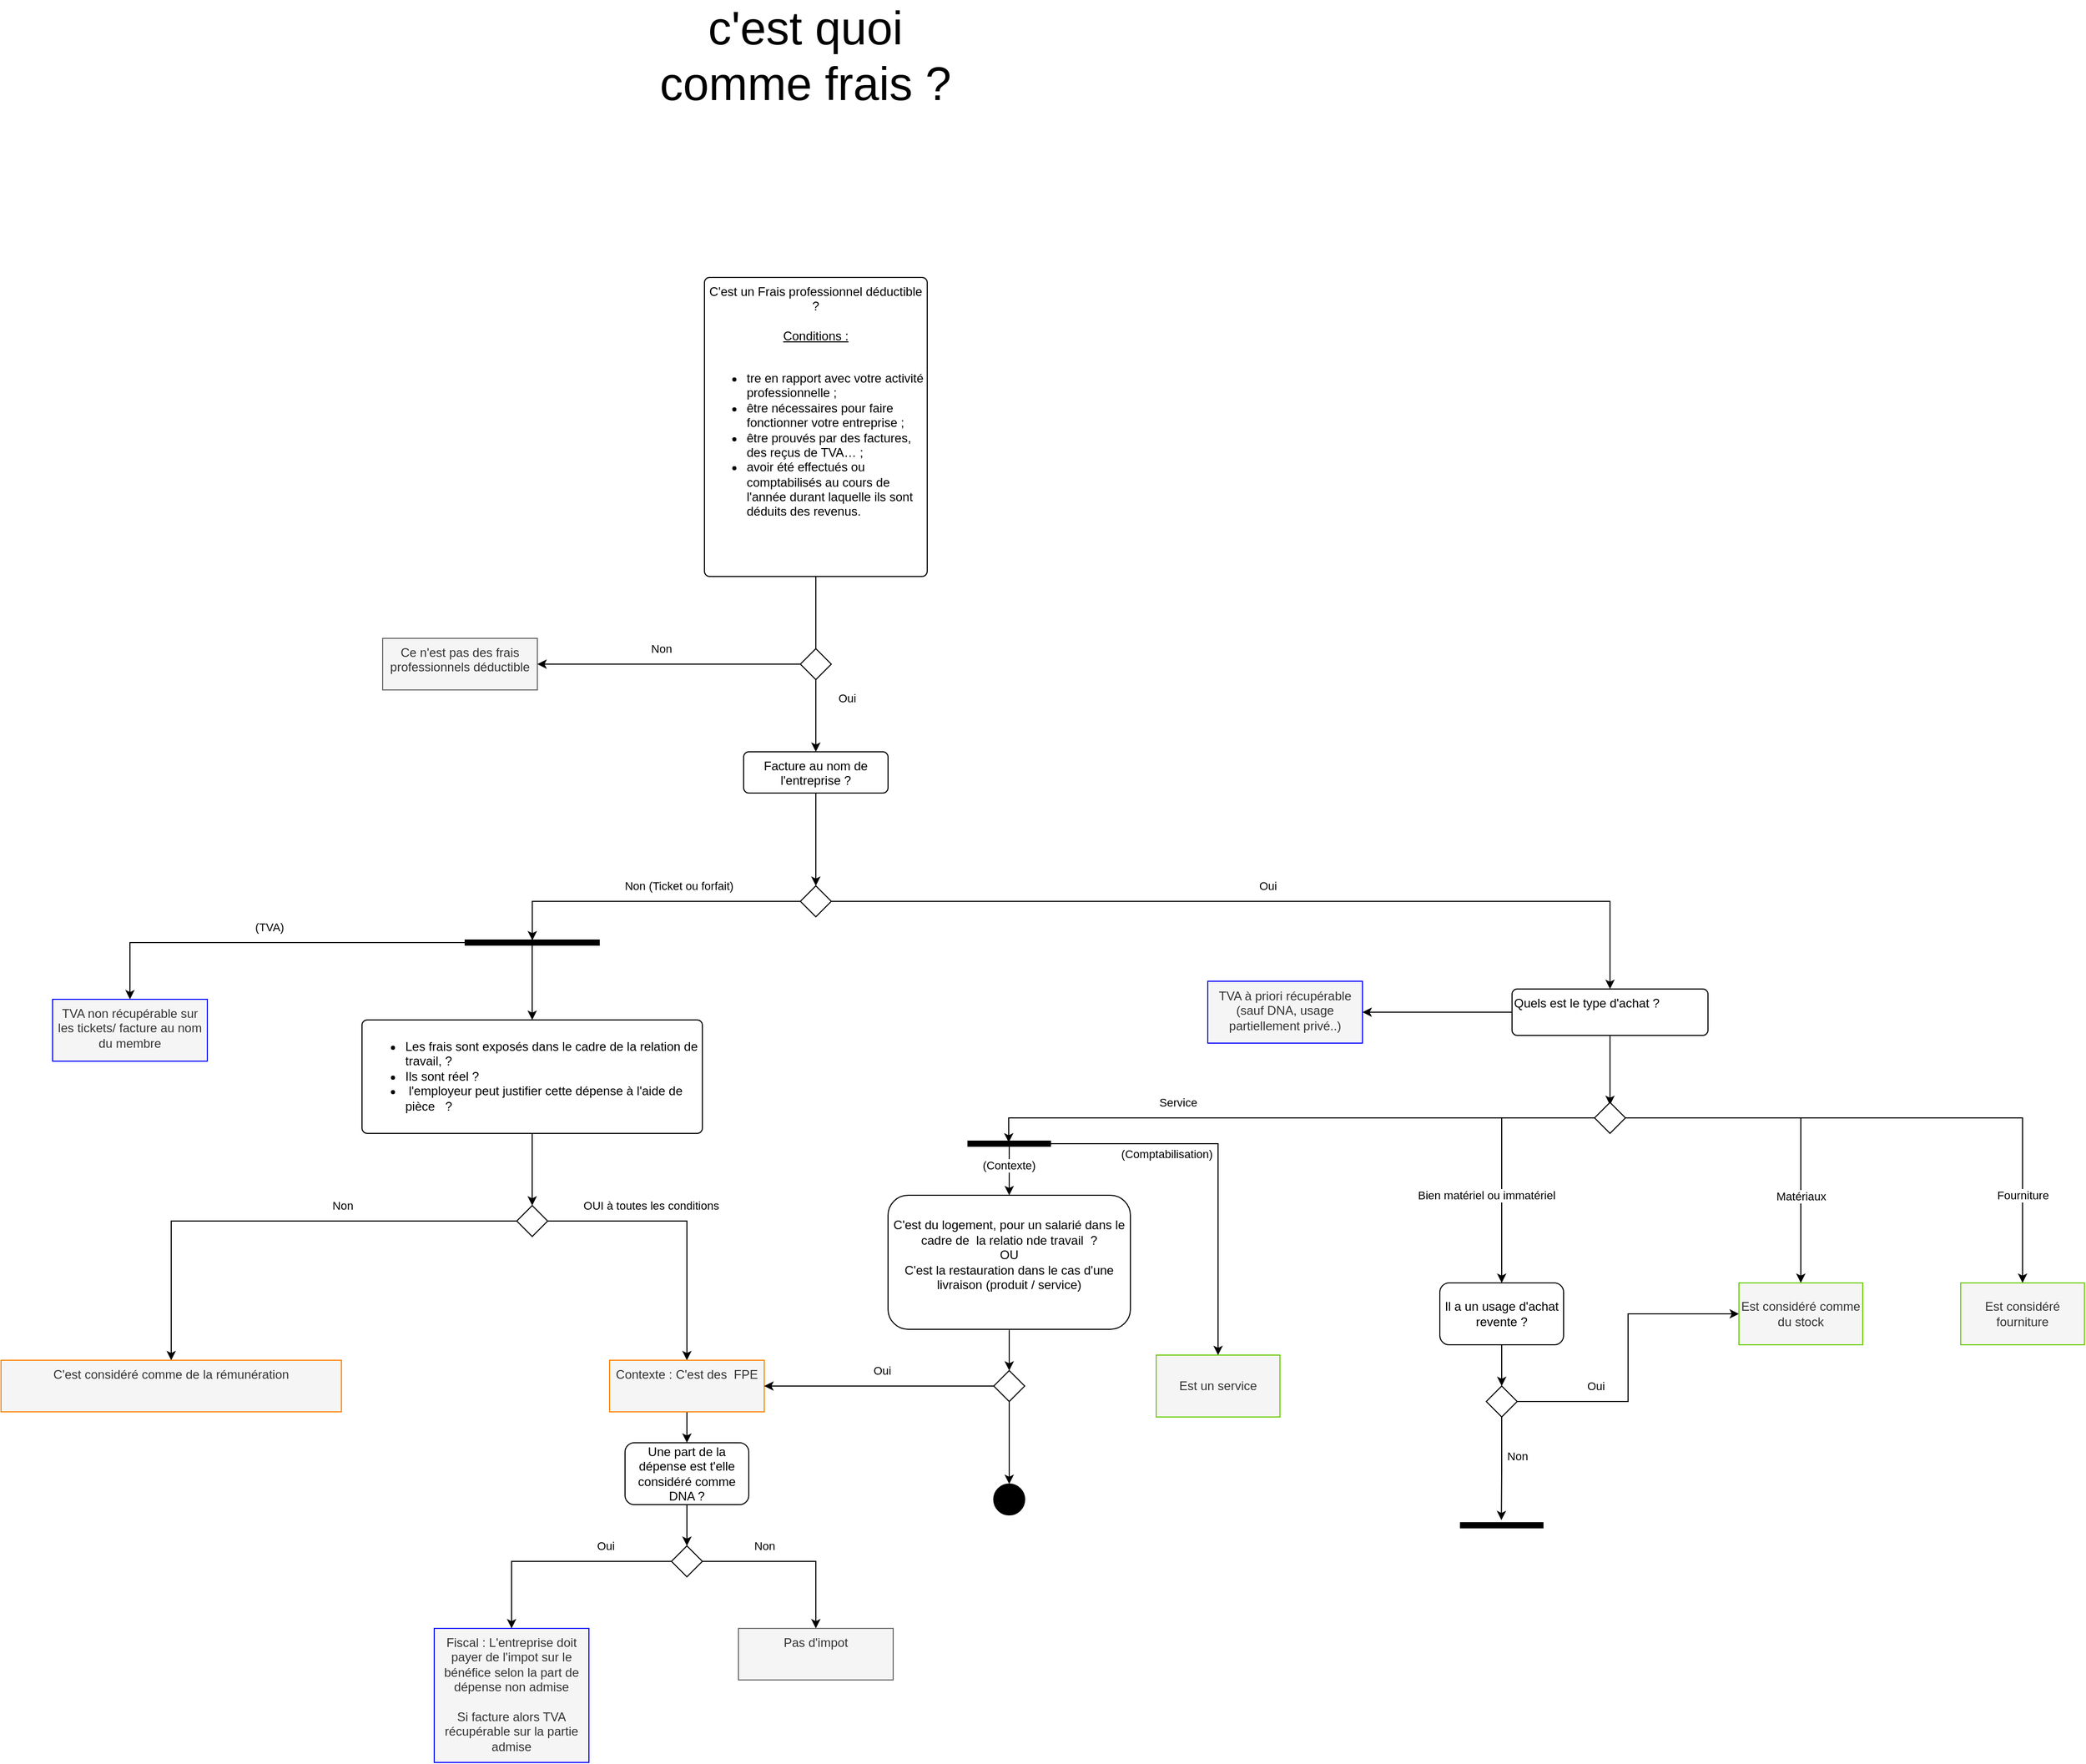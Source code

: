 <mxfile version="21.0.10" type="github">
  <diagram name="Page-1" id="Cz1DcCV8kcju5Lz9-Ll6">
    <mxGraphModel dx="1888" dy="1713" grid="1" gridSize="10" guides="1" tooltips="1" connect="1" arrows="1" fold="1" page="1" pageScale="1" pageWidth="827" pageHeight="1169" math="0" shadow="0">
      <root>
        <mxCell id="0" />
        <mxCell id="1" parent="0" />
        <mxCell id="Hf8lr7uTCe2eLLUQD9QN-1" value="&lt;font style=&quot;font-size: 45px;&quot;&gt;c&#39;est quoi comme frais ? &lt;/font&gt;" style="text;html=1;strokeColor=none;fillColor=none;align=center;verticalAlign=middle;whiteSpace=wrap;rounded=0;" vertex="1" parent="1">
          <mxGeometry x="250" y="-200" width="300" height="30" as="geometry" />
        </mxCell>
        <mxCell id="Hf8lr7uTCe2eLLUQD9QN-7" style="edgeStyle=orthogonalEdgeStyle;rounded=0;orthogonalLoop=1;jettySize=auto;html=1;entryX=0.5;entryY=0;entryDx=0;entryDy=0;" edge="1" parent="1" source="Hf8lr7uTCe2eLLUQD9QN-86" target="Hf8lr7uTCe2eLLUQD9QN-6">
          <mxGeometry relative="1" as="geometry" />
        </mxCell>
        <mxCell id="Hf8lr7uTCe2eLLUQD9QN-42" style="edgeStyle=orthogonalEdgeStyle;rounded=0;orthogonalLoop=1;jettySize=auto;html=1;exitX=1;exitY=0.5;exitDx=0;exitDy=0;" edge="1" parent="1" source="Hf8lr7uTCe2eLLUQD9QN-3" target="Hf8lr7uTCe2eLLUQD9QN-41">
          <mxGeometry relative="1" as="geometry" />
        </mxCell>
        <mxCell id="Hf8lr7uTCe2eLLUQD9QN-43" value="Oui" style="edgeLabel;html=1;align=center;verticalAlign=middle;resizable=0;points=[];" vertex="1" connectable="0" parent="Hf8lr7uTCe2eLLUQD9QN-42">
          <mxGeometry x="0.007" y="3" relative="1" as="geometry">
            <mxPoint y="-12" as="offset" />
          </mxGeometry>
        </mxCell>
        <mxCell id="Hf8lr7uTCe2eLLUQD9QN-3" value="" style="rhombus;" vertex="1" parent="1">
          <mxGeometry x="395" y="620" width="30" height="30" as="geometry" />
        </mxCell>
        <mxCell id="Hf8lr7uTCe2eLLUQD9QN-22" value="" style="edgeStyle=orthogonalEdgeStyle;rounded=0;orthogonalLoop=1;jettySize=auto;html=1;" edge="1" parent="1" source="Hf8lr7uTCe2eLLUQD9QN-4" target="Hf8lr7uTCe2eLLUQD9QN-3">
          <mxGeometry relative="1" as="geometry" />
        </mxCell>
        <mxCell id="Hf8lr7uTCe2eLLUQD9QN-4" value="Facture au nom de l&#39;entreprise ?" style="html=1;align=center;verticalAlign=top;rounded=1;absoluteArcSize=1;arcSize=10;dashed=0;whiteSpace=wrap;" vertex="1" parent="1">
          <mxGeometry x="340" y="490" width="140" height="40" as="geometry" />
        </mxCell>
        <mxCell id="Hf8lr7uTCe2eLLUQD9QN-11" value="" style="edgeStyle=orthogonalEdgeStyle;rounded=0;orthogonalLoop=1;jettySize=auto;html=1;" edge="1" parent="1" source="Hf8lr7uTCe2eLLUQD9QN-6" target="Hf8lr7uTCe2eLLUQD9QN-10">
          <mxGeometry relative="1" as="geometry" />
        </mxCell>
        <mxCell id="Hf8lr7uTCe2eLLUQD9QN-6" value="&lt;div align=&quot;left&quot;&gt;&lt;ul&gt;&lt;li&gt;Les frais sont exposés dans le cadre de la relation de travail, ?&lt;br&gt;&lt;/li&gt;&lt;li&gt;Ils sont réel ?&lt;br&gt;&lt;/li&gt;&lt;li&gt;&amp;nbsp;l&#39;employeur peut justifier cette dépense à l&#39;aide de pièce &amp;nbsp; ? &lt;/li&gt;&lt;/ul&gt;&lt;/div&gt;" style="html=1;align=left;verticalAlign=top;rounded=1;absoluteArcSize=1;arcSize=10;dashed=0;whiteSpace=wrap;" vertex="1" parent="1">
          <mxGeometry x="-30" y="750" width="330" height="110" as="geometry" />
        </mxCell>
        <mxCell id="Hf8lr7uTCe2eLLUQD9QN-13" style="edgeStyle=orthogonalEdgeStyle;rounded=0;orthogonalLoop=1;jettySize=auto;html=1;exitX=0;exitY=0.5;exitDx=0;exitDy=0;" edge="1" parent="1" source="Hf8lr7uTCe2eLLUQD9QN-10" target="Hf8lr7uTCe2eLLUQD9QN-12">
          <mxGeometry relative="1" as="geometry" />
        </mxCell>
        <mxCell id="Hf8lr7uTCe2eLLUQD9QN-14" value="Non" style="edgeLabel;html=1;align=center;verticalAlign=middle;resizable=0;points=[];" vertex="1" connectable="0" parent="Hf8lr7uTCe2eLLUQD9QN-13">
          <mxGeometry x="-0.279" relative="1" as="geometry">
            <mxPoint y="-15" as="offset" />
          </mxGeometry>
        </mxCell>
        <mxCell id="Hf8lr7uTCe2eLLUQD9QN-16" style="edgeStyle=orthogonalEdgeStyle;rounded=0;orthogonalLoop=1;jettySize=auto;html=1;exitX=1;exitY=0.5;exitDx=0;exitDy=0;" edge="1" parent="1" source="Hf8lr7uTCe2eLLUQD9QN-10" target="Hf8lr7uTCe2eLLUQD9QN-15">
          <mxGeometry relative="1" as="geometry" />
        </mxCell>
        <mxCell id="Hf8lr7uTCe2eLLUQD9QN-28" value="OUI à toutes les conditions" style="edgeLabel;html=1;align=center;verticalAlign=middle;resizable=0;points=[];" vertex="1" connectable="0" parent="Hf8lr7uTCe2eLLUQD9QN-16">
          <mxGeometry x="-0.358" relative="1" as="geometry">
            <mxPoint x="13" y="-15" as="offset" />
          </mxGeometry>
        </mxCell>
        <mxCell id="Hf8lr7uTCe2eLLUQD9QN-10" value="" style="rhombus;" vertex="1" parent="1">
          <mxGeometry x="120" y="930" width="30" height="30" as="geometry" />
        </mxCell>
        <mxCell id="Hf8lr7uTCe2eLLUQD9QN-12" value="&lt;div align=&quot;center&quot;&gt;C&#39;est considéré comme de la rémunération&lt;/div&gt;" style="html=1;align=center;verticalAlign=top;rounded=0;absoluteArcSize=1;arcSize=10;dashed=0;whiteSpace=wrap;shadow=0;fillColor=#f5f5f5;strokeColor=#FF8000;fontColor=#333333;" vertex="1" parent="1">
          <mxGeometry x="-380" y="1080" width="330" height="50" as="geometry" />
        </mxCell>
        <mxCell id="Hf8lr7uTCe2eLLUQD9QN-33" value="" style="edgeStyle=orthogonalEdgeStyle;rounded=0;orthogonalLoop=1;jettySize=auto;html=1;" edge="1" parent="1" source="Hf8lr7uTCe2eLLUQD9QN-15" target="Hf8lr7uTCe2eLLUQD9QN-32">
          <mxGeometry relative="1" as="geometry" />
        </mxCell>
        <mxCell id="Hf8lr7uTCe2eLLUQD9QN-15" value="&lt;div align=&quot;center&quot;&gt;Contexte : C&#39;est des&amp;nbsp; FPE&lt;br&gt;&lt;/div&gt;" style="html=1;align=center;verticalAlign=top;rounded=0;absoluteArcSize=1;arcSize=10;dashed=0;whiteSpace=wrap;shadow=0;fillColor=#f5f5f5;fontColor=#333333;strokeColor=#FF8000;" vertex="1" parent="1">
          <mxGeometry x="210" y="1080" width="150" height="50" as="geometry" />
        </mxCell>
        <mxCell id="Hf8lr7uTCe2eLLUQD9QN-19" style="edgeStyle=orthogonalEdgeStyle;rounded=0;orthogonalLoop=1;jettySize=auto;html=1;exitX=0.5;exitY=1;exitDx=0;exitDy=0;" edge="1" parent="1" source="Hf8lr7uTCe2eLLUQD9QN-17" target="Hf8lr7uTCe2eLLUQD9QN-4">
          <mxGeometry relative="1" as="geometry" />
        </mxCell>
        <mxCell id="Hf8lr7uTCe2eLLUQD9QN-23" value="Oui" style="edgeLabel;html=1;align=center;verticalAlign=middle;resizable=0;points=[];" vertex="1" connectable="0" parent="Hf8lr7uTCe2eLLUQD9QN-19">
          <mxGeometry x="0.387" y="-2" relative="1" as="geometry">
            <mxPoint x="32" as="offset" />
          </mxGeometry>
        </mxCell>
        <mxCell id="Hf8lr7uTCe2eLLUQD9QN-17" value="&lt;div&gt;C&#39;est un Frais professionnel déductible ?&lt;/div&gt;&lt;div&gt;&lt;br&gt;&lt;/div&gt;&lt;div&gt;&lt;u&gt;Conditions :&lt;/u&gt;&lt;/div&gt;&lt;div align=&quot;left&quot;&gt;&lt;u&gt;&lt;br&gt;&lt;/u&gt;&lt;/div&gt;&lt;div align=&quot;left&quot;&gt;&lt;ul&gt;&lt;li&gt;tre en rapport avec votre activité professionnelle&amp;nbsp;;&lt;/li&gt;&lt;li&gt;être nécessaires pour faire fonctionner votre entreprise&amp;nbsp;;&lt;/li&gt;&lt;li&gt;être prouvés par des factures, des reçus de TVA…&amp;nbsp;;&lt;/li&gt;&lt;li&gt;avoir été effectués ou comptabilisés au cours de l&#39;année durant laquelle ils sont déduits des revenus.&lt;/li&gt;&lt;/ul&gt;&lt;/div&gt;&lt;div&gt;&lt;br&gt;&lt;/div&gt;&lt;div&gt;&lt;br&gt;&lt;/div&gt;&lt;div&gt;&lt;br&gt;&lt;/div&gt;" style="html=1;align=center;verticalAlign=top;rounded=1;absoluteArcSize=1;arcSize=10;dashed=0;whiteSpace=wrap;" vertex="1" parent="1">
          <mxGeometry x="302" y="30" width="216" height="290" as="geometry" />
        </mxCell>
        <mxCell id="Hf8lr7uTCe2eLLUQD9QN-25" value="" style="edgeStyle=orthogonalEdgeStyle;rounded=0;orthogonalLoop=1;jettySize=auto;html=1;" edge="1" parent="1" source="Hf8lr7uTCe2eLLUQD9QN-21" target="Hf8lr7uTCe2eLLUQD9QN-24">
          <mxGeometry relative="1" as="geometry" />
        </mxCell>
        <mxCell id="Hf8lr7uTCe2eLLUQD9QN-26" value="Non" style="edgeLabel;html=1;align=center;verticalAlign=middle;resizable=0;points=[];" vertex="1" connectable="0" parent="Hf8lr7uTCe2eLLUQD9QN-25">
          <mxGeometry x="0.098" y="1" relative="1" as="geometry">
            <mxPoint x="5" y="-16" as="offset" />
          </mxGeometry>
        </mxCell>
        <mxCell id="Hf8lr7uTCe2eLLUQD9QN-21" value="" style="rhombus;" vertex="1" parent="1">
          <mxGeometry x="395" y="390" width="30" height="30" as="geometry" />
        </mxCell>
        <mxCell id="Hf8lr7uTCe2eLLUQD9QN-24" value="Ce n&#39;est pas des frais professionnels déductible" style="html=1;align=center;verticalAlign=top;rounded=0;absoluteArcSize=1;arcSize=10;dashed=0;whiteSpace=wrap;shadow=0;fillColor=#f5f5f5;fontColor=#333333;strokeColor=#666666;" vertex="1" parent="1">
          <mxGeometry x="-10" y="380" width="150" height="50" as="geometry" />
        </mxCell>
        <mxCell id="Hf8lr7uTCe2eLLUQD9QN-36" style="edgeStyle=orthogonalEdgeStyle;rounded=0;orthogonalLoop=1;jettySize=auto;html=1;exitX=1;exitY=0.5;exitDx=0;exitDy=0;" edge="1" parent="1" source="Hf8lr7uTCe2eLLUQD9QN-30" target="Hf8lr7uTCe2eLLUQD9QN-35">
          <mxGeometry relative="1" as="geometry" />
        </mxCell>
        <mxCell id="Hf8lr7uTCe2eLLUQD9QN-40" value="Non" style="edgeLabel;html=1;align=center;verticalAlign=middle;resizable=0;points=[];" vertex="1" connectable="0" parent="Hf8lr7uTCe2eLLUQD9QN-36">
          <mxGeometry x="-0.128" y="-2" relative="1" as="geometry">
            <mxPoint x="-17" y="-17" as="offset" />
          </mxGeometry>
        </mxCell>
        <mxCell id="Hf8lr7uTCe2eLLUQD9QN-38" style="edgeStyle=orthogonalEdgeStyle;rounded=0;orthogonalLoop=1;jettySize=auto;html=1;exitX=0;exitY=0.5;exitDx=0;exitDy=0;entryX=0.5;entryY=0;entryDx=0;entryDy=0;" edge="1" parent="1" source="Hf8lr7uTCe2eLLUQD9QN-30" target="Hf8lr7uTCe2eLLUQD9QN-37">
          <mxGeometry relative="1" as="geometry" />
        </mxCell>
        <mxCell id="Hf8lr7uTCe2eLLUQD9QN-39" value="Oui" style="edgeLabel;html=1;align=center;verticalAlign=middle;resizable=0;points=[];" vertex="1" connectable="0" parent="Hf8lr7uTCe2eLLUQD9QN-38">
          <mxGeometry x="-0.414" relative="1" as="geometry">
            <mxPoint y="-15" as="offset" />
          </mxGeometry>
        </mxCell>
        <mxCell id="Hf8lr7uTCe2eLLUQD9QN-30" value="" style="rhombus;" vertex="1" parent="1">
          <mxGeometry x="270" y="1260" width="30" height="30" as="geometry" />
        </mxCell>
        <mxCell id="Hf8lr7uTCe2eLLUQD9QN-34" value="" style="edgeStyle=orthogonalEdgeStyle;rounded=0;orthogonalLoop=1;jettySize=auto;html=1;" edge="1" parent="1" source="Hf8lr7uTCe2eLLUQD9QN-32" target="Hf8lr7uTCe2eLLUQD9QN-30">
          <mxGeometry relative="1" as="geometry" />
        </mxCell>
        <mxCell id="Hf8lr7uTCe2eLLUQD9QN-32" value="Une part de la dépense est t&#39;elle considéré comme DNA ? " style="rounded=1;whiteSpace=wrap;html=1;" vertex="1" parent="1">
          <mxGeometry x="225" y="1160" width="120" height="60" as="geometry" />
        </mxCell>
        <mxCell id="Hf8lr7uTCe2eLLUQD9QN-35" value="Pas d&#39;impot" style="html=1;align=center;verticalAlign=top;rounded=0;absoluteArcSize=1;arcSize=10;dashed=0;whiteSpace=wrap;shadow=0;fillColor=#f5f5f5;fontColor=#333333;strokeColor=#666666;" vertex="1" parent="1">
          <mxGeometry x="335" y="1340" width="150" height="50" as="geometry" />
        </mxCell>
        <mxCell id="Hf8lr7uTCe2eLLUQD9QN-37" value="&lt;div align=&quot;center&quot;&gt;Fiscal : L&#39;entreprise doit payer de l&#39;impot sur le bénéfice selon la part de dépense non admise&lt;/div&gt;&lt;div align=&quot;center&quot;&gt;&lt;br&gt;&lt;/div&gt;&lt;div align=&quot;center&quot;&gt;Si facture alors TVA récupérable sur la partie admise&lt;br&gt;&lt;/div&gt;" style="html=1;align=center;verticalAlign=top;rounded=0;absoluteArcSize=1;arcSize=10;dashed=0;whiteSpace=wrap;shadow=0;fillColor=#f5f5f5;fontColor=#333333;strokeColor=#0000FF;" vertex="1" parent="1">
          <mxGeometry x="40" y="1340" width="150" height="130" as="geometry" />
        </mxCell>
        <mxCell id="Hf8lr7uTCe2eLLUQD9QN-45" value="" style="edgeStyle=orthogonalEdgeStyle;rounded=0;orthogonalLoop=1;jettySize=auto;html=1;" edge="1" parent="1" source="Hf8lr7uTCe2eLLUQD9QN-41">
          <mxGeometry relative="1" as="geometry">
            <mxPoint x="1180" y="832.5" as="targetPoint" />
          </mxGeometry>
        </mxCell>
        <mxCell id="Hf8lr7uTCe2eLLUQD9QN-101" style="edgeStyle=orthogonalEdgeStyle;rounded=0;orthogonalLoop=1;jettySize=auto;html=1;exitX=0;exitY=0.5;exitDx=0;exitDy=0;entryX=1;entryY=0.5;entryDx=0;entryDy=0;" edge="1" parent="1" source="Hf8lr7uTCe2eLLUQD9QN-41" target="Hf8lr7uTCe2eLLUQD9QN-98">
          <mxGeometry relative="1" as="geometry" />
        </mxCell>
        <mxCell id="Hf8lr7uTCe2eLLUQD9QN-41" value="&lt;div align=&quot;left&quot;&gt;Quels est le type d&#39;achat ?&lt;br&gt;&lt;/div&gt;" style="html=1;align=left;verticalAlign=top;rounded=1;absoluteArcSize=1;arcSize=10;dashed=0;whiteSpace=wrap;" vertex="1" parent="1">
          <mxGeometry x="1085" y="720" width="190" height="45" as="geometry" />
        </mxCell>
        <mxCell id="Hf8lr7uTCe2eLLUQD9QN-48" style="edgeStyle=orthogonalEdgeStyle;rounded=0;orthogonalLoop=1;jettySize=auto;html=1;exitX=0;exitY=0.5;exitDx=0;exitDy=0;" edge="1" parent="1" source="Hf8lr7uTCe2eLLUQD9QN-46" target="Hf8lr7uTCe2eLLUQD9QN-47">
          <mxGeometry relative="1" as="geometry" />
        </mxCell>
        <mxCell id="Hf8lr7uTCe2eLLUQD9QN-49" value="Bien matériel ou immatériel" style="edgeLabel;html=1;align=center;verticalAlign=middle;resizable=0;points=[];" vertex="1" connectable="0" parent="Hf8lr7uTCe2eLLUQD9QN-48">
          <mxGeometry x="-0.234" relative="1" as="geometry">
            <mxPoint x="-15" y="69" as="offset" />
          </mxGeometry>
        </mxCell>
        <mxCell id="Hf8lr7uTCe2eLLUQD9QN-51" style="edgeStyle=orthogonalEdgeStyle;rounded=0;orthogonalLoop=1;jettySize=auto;html=1;exitX=0;exitY=0.5;exitDx=0;exitDy=0;entryX=0.738;entryY=0.494;entryDx=0;entryDy=0;entryPerimeter=0;" edge="1" parent="1" source="Hf8lr7uTCe2eLLUQD9QN-46" target="Hf8lr7uTCe2eLLUQD9QN-95">
          <mxGeometry relative="1" as="geometry">
            <mxPoint x="707.58" y="946.355" as="targetPoint" />
          </mxGeometry>
        </mxCell>
        <mxCell id="Hf8lr7uTCe2eLLUQD9QN-64" value="Service" style="edgeLabel;html=1;align=center;verticalAlign=middle;resizable=0;points=[];" vertex="1" connectable="0" parent="Hf8lr7uTCe2eLLUQD9QN-51">
          <mxGeometry x="0.621" y="1" relative="1" as="geometry">
            <mxPoint x="75" y="-16" as="offset" />
          </mxGeometry>
        </mxCell>
        <mxCell id="Hf8lr7uTCe2eLLUQD9QN-63" style="edgeStyle=orthogonalEdgeStyle;rounded=0;orthogonalLoop=1;jettySize=auto;html=1;exitX=1;exitY=0.5;exitDx=0;exitDy=0;" edge="1" parent="1" source="Hf8lr7uTCe2eLLUQD9QN-46" target="Hf8lr7uTCe2eLLUQD9QN-62">
          <mxGeometry relative="1" as="geometry" />
        </mxCell>
        <mxCell id="Hf8lr7uTCe2eLLUQD9QN-106" value="Matériaux" style="edgeLabel;html=1;align=center;verticalAlign=middle;resizable=0;points=[];" vertex="1" connectable="0" parent="Hf8lr7uTCe2eLLUQD9QN-63">
          <mxGeometry x="0.233" y="1" relative="1" as="geometry">
            <mxPoint x="-1" y="42" as="offset" />
          </mxGeometry>
        </mxCell>
        <mxCell id="Hf8lr7uTCe2eLLUQD9QN-108" style="edgeStyle=orthogonalEdgeStyle;rounded=0;orthogonalLoop=1;jettySize=auto;html=1;exitX=1;exitY=0.5;exitDx=0;exitDy=0;entryX=0.5;entryY=0;entryDx=0;entryDy=0;" edge="1" parent="1" source="Hf8lr7uTCe2eLLUQD9QN-46" target="Hf8lr7uTCe2eLLUQD9QN-107">
          <mxGeometry relative="1" as="geometry" />
        </mxCell>
        <mxCell id="Hf8lr7uTCe2eLLUQD9QN-109" value="Fourniture" style="edgeLabel;html=1;align=center;verticalAlign=middle;resizable=0;points=[];" vertex="1" connectable="0" parent="Hf8lr7uTCe2eLLUQD9QN-108">
          <mxGeometry x="0.666" y="3" relative="1" as="geometry">
            <mxPoint x="-3" y="6" as="offset" />
          </mxGeometry>
        </mxCell>
        <mxCell id="Hf8lr7uTCe2eLLUQD9QN-46" value="" style="rhombus;" vertex="1" parent="1">
          <mxGeometry x="1165" y="830" width="30" height="30" as="geometry" />
        </mxCell>
        <mxCell id="Hf8lr7uTCe2eLLUQD9QN-61" style="edgeStyle=orthogonalEdgeStyle;rounded=0;orthogonalLoop=1;jettySize=auto;html=1;exitX=0.5;exitY=1;exitDx=0;exitDy=0;entryX=0.5;entryY=0;entryDx=0;entryDy=0;" edge="1" parent="1" source="Hf8lr7uTCe2eLLUQD9QN-47" target="Hf8lr7uTCe2eLLUQD9QN-60">
          <mxGeometry relative="1" as="geometry" />
        </mxCell>
        <mxCell id="Hf8lr7uTCe2eLLUQD9QN-47" value="Il a un usage d&#39;achat revente ? " style="rounded=1;whiteSpace=wrap;html=1;" vertex="1" parent="1">
          <mxGeometry x="1015" y="1005" width="120" height="60" as="geometry" />
        </mxCell>
        <mxCell id="Hf8lr7uTCe2eLLUQD9QN-56" style="edgeStyle=orthogonalEdgeStyle;rounded=0;orthogonalLoop=1;jettySize=auto;html=1;exitX=0.5;exitY=1;exitDx=0;exitDy=0;entryX=0.5;entryY=0;entryDx=0;entryDy=0;" edge="1" parent="1" source="Hf8lr7uTCe2eLLUQD9QN-50" target="Hf8lr7uTCe2eLLUQD9QN-54">
          <mxGeometry relative="1" as="geometry" />
        </mxCell>
        <mxCell id="Hf8lr7uTCe2eLLUQD9QN-50" value="&lt;div&gt;C&#39;est du logement, pour un salarié dans le cadre de&amp;nbsp; la relatio nde travail&amp;nbsp; ? &lt;br&gt;&lt;/div&gt;&lt;div&gt;OU &lt;br&gt;&lt;/div&gt;&lt;div&gt;C&#39;est la restauration dans le cas d&#39;une livraison (produit / service)&lt;/div&gt;&lt;div&gt;&lt;br&gt;&lt;/div&gt;" style="rounded=1;whiteSpace=wrap;html=1;" vertex="1" parent="1">
          <mxGeometry x="480" y="920" width="235" height="130" as="geometry" />
        </mxCell>
        <mxCell id="Hf8lr7uTCe2eLLUQD9QN-58" style="edgeStyle=orthogonalEdgeStyle;rounded=0;orthogonalLoop=1;jettySize=auto;html=1;exitX=0;exitY=0.5;exitDx=0;exitDy=0;" edge="1" parent="1" source="Hf8lr7uTCe2eLLUQD9QN-54" target="Hf8lr7uTCe2eLLUQD9QN-15">
          <mxGeometry relative="1" as="geometry" />
        </mxCell>
        <mxCell id="Hf8lr7uTCe2eLLUQD9QN-59" value="&lt;div&gt;Oui&lt;/div&gt;" style="edgeLabel;html=1;align=center;verticalAlign=middle;resizable=0;points=[];" vertex="1" connectable="0" parent="Hf8lr7uTCe2eLLUQD9QN-58">
          <mxGeometry x="-0.423" y="-1" relative="1" as="geometry">
            <mxPoint x="-45" y="-14" as="offset" />
          </mxGeometry>
        </mxCell>
        <mxCell id="Hf8lr7uTCe2eLLUQD9QN-111" style="edgeStyle=orthogonalEdgeStyle;rounded=0;orthogonalLoop=1;jettySize=auto;html=1;exitX=0.5;exitY=1;exitDx=0;exitDy=0;entryX=0.5;entryY=0;entryDx=0;entryDy=0;" edge="1" parent="1" source="Hf8lr7uTCe2eLLUQD9QN-54" target="Hf8lr7uTCe2eLLUQD9QN-110">
          <mxGeometry relative="1" as="geometry" />
        </mxCell>
        <mxCell id="Hf8lr7uTCe2eLLUQD9QN-54" value="" style="rhombus;" vertex="1" parent="1">
          <mxGeometry x="582.5" y="1090" width="30" height="30" as="geometry" />
        </mxCell>
        <mxCell id="Hf8lr7uTCe2eLLUQD9QN-65" style="edgeStyle=orthogonalEdgeStyle;rounded=0;orthogonalLoop=1;jettySize=auto;html=1;exitX=1;exitY=0.5;exitDx=0;exitDy=0;entryX=0;entryY=0.5;entryDx=0;entryDy=0;" edge="1" parent="1" source="Hf8lr7uTCe2eLLUQD9QN-60" target="Hf8lr7uTCe2eLLUQD9QN-62">
          <mxGeometry relative="1" as="geometry" />
        </mxCell>
        <mxCell id="Hf8lr7uTCe2eLLUQD9QN-66" value="Oui" style="edgeLabel;html=1;align=center;verticalAlign=middle;resizable=0;points=[];" vertex="1" connectable="0" parent="Hf8lr7uTCe2eLLUQD9QN-65">
          <mxGeometry x="-0.365" y="-3" relative="1" as="geometry">
            <mxPoint x="-20" y="-18" as="offset" />
          </mxGeometry>
        </mxCell>
        <mxCell id="Hf8lr7uTCe2eLLUQD9QN-71" style="edgeStyle=orthogonalEdgeStyle;rounded=0;orthogonalLoop=1;jettySize=auto;html=1;exitX=0.5;exitY=1;exitDx=0;exitDy=0;entryX=1.489;entryY=0.496;entryDx=0;entryDy=0;entryPerimeter=0;" edge="1" parent="1" source="Hf8lr7uTCe2eLLUQD9QN-60" target="Hf8lr7uTCe2eLLUQD9QN-72">
          <mxGeometry relative="1" as="geometry">
            <mxPoint x="1075" y="1225" as="targetPoint" />
          </mxGeometry>
        </mxCell>
        <mxCell id="Hf8lr7uTCe2eLLUQD9QN-73" value="Non" style="edgeLabel;html=1;align=center;verticalAlign=middle;resizable=0;points=[];" vertex="1" connectable="0" parent="Hf8lr7uTCe2eLLUQD9QN-71">
          <mxGeometry x="-0.257" y="-2" relative="1" as="geometry">
            <mxPoint x="17" as="offset" />
          </mxGeometry>
        </mxCell>
        <mxCell id="Hf8lr7uTCe2eLLUQD9QN-60" value="" style="rhombus;" vertex="1" parent="1">
          <mxGeometry x="1060" y="1105" width="30" height="30" as="geometry" />
        </mxCell>
        <mxCell id="Hf8lr7uTCe2eLLUQD9QN-62" value="Est considéré comme du stock" style="rounded=0;whiteSpace=wrap;html=1;fillColor=#f5f5f5;fontColor=#333333;strokeColor=#66CC00;" vertex="1" parent="1">
          <mxGeometry x="1305" y="1005" width="120" height="60" as="geometry" />
        </mxCell>
        <mxCell id="Hf8lr7uTCe2eLLUQD9QN-72" value="" style="html=1;points=[];perimeter=orthogonalPerimeter;fillColor=strokeColor;rotation=-90;" vertex="1" parent="1">
          <mxGeometry x="1072.5" y="1200" width="5" height="80" as="geometry" />
        </mxCell>
        <mxCell id="Hf8lr7uTCe2eLLUQD9QN-87" value="" style="edgeStyle=orthogonalEdgeStyle;rounded=0;orthogonalLoop=1;jettySize=auto;html=1;entryX=0.933;entryY=0.501;entryDx=0;entryDy=0;entryPerimeter=0;" edge="1" parent="1" source="Hf8lr7uTCe2eLLUQD9QN-3" target="Hf8lr7uTCe2eLLUQD9QN-86">
          <mxGeometry relative="1" as="geometry">
            <mxPoint x="395" y="635" as="sourcePoint" />
            <mxPoint x="135" y="705" as="targetPoint" />
          </mxGeometry>
        </mxCell>
        <mxCell id="Hf8lr7uTCe2eLLUQD9QN-88" value="Non (Ticket ou forfait)" style="edgeLabel;html=1;align=center;verticalAlign=middle;resizable=0;points=[];" vertex="1" connectable="0" parent="Hf8lr7uTCe2eLLUQD9QN-87">
          <mxGeometry x="-0.563" y="-2" relative="1" as="geometry">
            <mxPoint x="-53" y="-13" as="offset" />
          </mxGeometry>
        </mxCell>
        <mxCell id="Hf8lr7uTCe2eLLUQD9QN-90" style="edgeStyle=orthogonalEdgeStyle;rounded=0;orthogonalLoop=1;jettySize=auto;html=1;" edge="1" parent="1" source="Hf8lr7uTCe2eLLUQD9QN-86" target="Hf8lr7uTCe2eLLUQD9QN-89">
          <mxGeometry relative="1" as="geometry" />
        </mxCell>
        <mxCell id="Hf8lr7uTCe2eLLUQD9QN-105" value="(TVA)" style="edgeLabel;html=1;align=center;verticalAlign=middle;resizable=0;points=[];" vertex="1" connectable="0" parent="Hf8lr7uTCe2eLLUQD9QN-90">
          <mxGeometry x="-0.058" y="1" relative="1" as="geometry">
            <mxPoint x="-11" y="-16" as="offset" />
          </mxGeometry>
        </mxCell>
        <mxCell id="Hf8lr7uTCe2eLLUQD9QN-86" value="" style="html=1;points=[];perimeter=orthogonalPerimeter;fillColor=strokeColor;rotation=-90;" vertex="1" parent="1">
          <mxGeometry x="132.5" y="610" width="5" height="130" as="geometry" />
        </mxCell>
        <mxCell id="Hf8lr7uTCe2eLLUQD9QN-89" value="&lt;div align=&quot;center&quot;&gt;TVA non récupérable sur les tickets/ facture au nom du membre&lt;br&gt;&lt;/div&gt;" style="html=1;align=center;verticalAlign=top;rounded=0;absoluteArcSize=1;arcSize=10;dashed=0;whiteSpace=wrap;shadow=0;fillColor=#f5f5f5;fontColor=#333333;strokeColor=#0000FF;" vertex="1" parent="1">
          <mxGeometry x="-330" y="730" width="150" height="60" as="geometry" />
        </mxCell>
        <mxCell id="Hf8lr7uTCe2eLLUQD9QN-96" value="" style="edgeStyle=orthogonalEdgeStyle;rounded=0;orthogonalLoop=1;jettySize=auto;html=1;" edge="1" parent="1" source="Hf8lr7uTCe2eLLUQD9QN-95" target="Hf8lr7uTCe2eLLUQD9QN-50">
          <mxGeometry relative="1" as="geometry" />
        </mxCell>
        <mxCell id="Hf8lr7uTCe2eLLUQD9QN-97" value="(Contexte)" style="edgeLabel;html=1;align=center;verticalAlign=middle;resizable=0;points=[];" vertex="1" connectable="0" parent="Hf8lr7uTCe2eLLUQD9QN-96">
          <mxGeometry x="-0.233" y="-1" relative="1" as="geometry">
            <mxPoint as="offset" />
          </mxGeometry>
        </mxCell>
        <mxCell id="Hf8lr7uTCe2eLLUQD9QN-103" style="edgeStyle=orthogonalEdgeStyle;rounded=0;orthogonalLoop=1;jettySize=auto;html=1;" edge="1" parent="1" source="Hf8lr7uTCe2eLLUQD9QN-95" target="Hf8lr7uTCe2eLLUQD9QN-102">
          <mxGeometry relative="1" as="geometry" />
        </mxCell>
        <mxCell id="Hf8lr7uTCe2eLLUQD9QN-104" value="(Comptabilisation)" style="edgeLabel;html=1;align=center;verticalAlign=middle;resizable=0;points=[];" vertex="1" connectable="0" parent="Hf8lr7uTCe2eLLUQD9QN-103">
          <mxGeometry x="-0.355" relative="1" as="geometry">
            <mxPoint x="-6" y="10" as="offset" />
          </mxGeometry>
        </mxCell>
        <mxCell id="Hf8lr7uTCe2eLLUQD9QN-95" value="" style="html=1;points=[];perimeter=orthogonalPerimeter;fillColor=strokeColor;rotation=-90;" vertex="1" parent="1">
          <mxGeometry x="595" y="830" width="5" height="80" as="geometry" />
        </mxCell>
        <mxCell id="Hf8lr7uTCe2eLLUQD9QN-98" value="&lt;div align=&quot;center&quot;&gt;TVA à priori récupérable (sauf DNA, usage partiellement privé..)&lt;br&gt;&lt;/div&gt;" style="html=1;align=center;verticalAlign=top;rounded=0;absoluteArcSize=1;arcSize=10;dashed=0;whiteSpace=wrap;shadow=0;fillColor=#f5f5f5;fontColor=#333333;strokeColor=#0000FF;" vertex="1" parent="1">
          <mxGeometry x="790" y="712.5" width="150" height="60" as="geometry" />
        </mxCell>
        <mxCell id="Hf8lr7uTCe2eLLUQD9QN-102" value="Est un service" style="rounded=0;whiteSpace=wrap;html=1;fillColor=#f5f5f5;fontColor=#333333;strokeColor=#66CC00;" vertex="1" parent="1">
          <mxGeometry x="740" y="1075" width="120" height="60" as="geometry" />
        </mxCell>
        <mxCell id="Hf8lr7uTCe2eLLUQD9QN-107" value="Est considéré fourniture" style="rounded=0;whiteSpace=wrap;html=1;fillColor=#f5f5f5;fontColor=#333333;strokeColor=#66CC00;" vertex="1" parent="1">
          <mxGeometry x="1520" y="1005" width="120" height="60" as="geometry" />
        </mxCell>
        <mxCell id="Hf8lr7uTCe2eLLUQD9QN-110" value="" style="ellipse;fillColor=strokeColor;html=1;" vertex="1" parent="1">
          <mxGeometry x="582.5" y="1200" width="30" height="30" as="geometry" />
        </mxCell>
      </root>
    </mxGraphModel>
  </diagram>
</mxfile>
